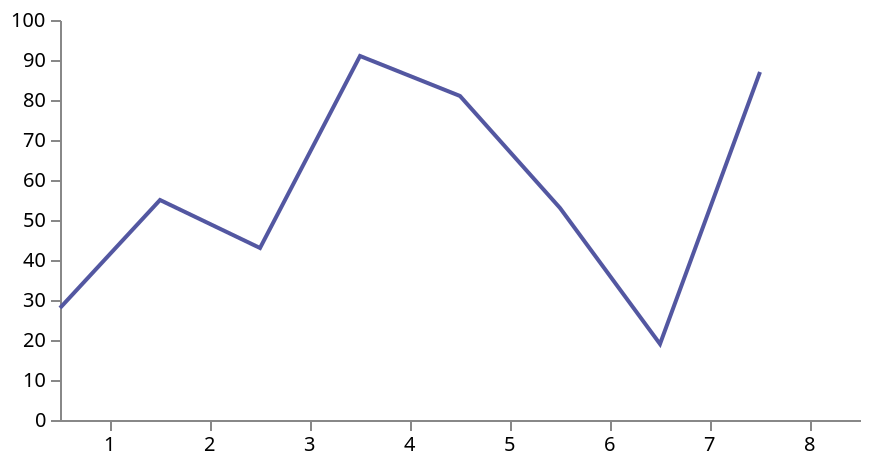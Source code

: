 {
    "$schema": "https://vega.github.io/schema/vega/v3.0.json",
    "width": 400,
    "height": 200,
    "padding": 5,
    "data": [
        {
            "name": "points",
            "values": [
                {
                    "category": 1,
                    "amount": 28
                },
                {
                    "category": 2,
                    "amount": 55
                },
                {
                    "category": 3,
                    "amount": 43
                },
                {
                    "category": 4,
                    "amount": 91
                },
                {
                    "category": 5,
                    "amount": 81
                },
                {
                    "category": 6,
                    "amount": 53
                },
                {
                    "category": 7,
                    "amount": 19
                },
                {
                    "category": 8,
                    "amount": 87
                }
            ]
        },
        {
            "name": "highlightedPoint"
        }
    ],
    "scales": [
        {
            "name": "xscale",
            "type": "band",
            "domain": {
                "data": "points",
                "field": "category"
            },
            "range": "width"
        },
        {
            "name": "yscale",
            "domain": {
                "data": "points",
                "field": "amount"
            },
            "nice": true,
            "range": "height"
        }
    ],
    "axes": [
        {
            "orient": "bottom",
            "scale": "xscale"
        },
        {
            "orient": "left",
            "scale": "yscale"
        }
    ],
    "marks": [
        {
            "type": "line",
            "from": {
                "data": "points"
            },
            "encode": {
                "enter": {
                    "x": {
                        "scale": "xscale",
                        "field": "category"
                    },
                    "y": {
                        "scale": "yscale",
                        "field": "amount"
                    },
                    "stroke": {
                        "value": "#5357a1"
                    },
                    "strokeWidth": {
                        "value": 2
                    }
                }
            }
        },
        {
            "type": "symbol",
            "from": {
                "data": "highlightedPoint"
            },
            "interactive": false,
            "encode": {
                "enter": {
                    "x": {
                        "scale": "xscale",
                        "field": "category"
                    },
                    "y": {
                        "scale": "yscale",
                        "field": "amount"
                    },
                    "fill": {
                        "value": "#fa7f9f"
                    },
                    "stroke": {
                        "value": "#891836"
                    },
                    "strokeWidth": {
                        "value": 1
                    },
                    "size": {
                        "value": 64
                    }
                }
            }
        }
    ]
}